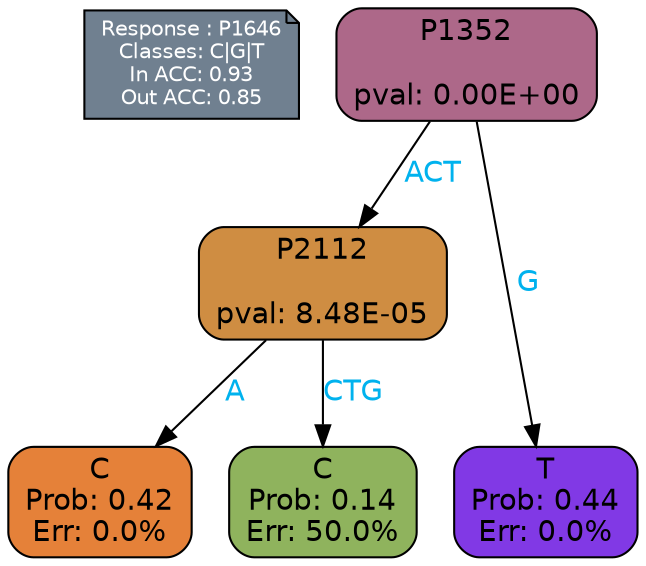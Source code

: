 digraph Tree {
node [shape=box, style="filled, rounded", color="black", fontname=helvetica] ;
graph [ranksep=equally, splines=polylines, bgcolor=transparent, dpi=600] ;
edge [fontname=helvetica] ;
LEGEND [label="Response : P1646
Classes: C|G|T
In ACC: 0.93
Out ACC: 0.85
",shape=note,align=left,style=filled,fillcolor="slategray",fontcolor="white",fontsize=10];1 [label="P1352

pval: 0.00E+00", fillcolor="#ad6889"] ;
2 [label="P2112

pval: 8.48E-05", fillcolor="#cf8d42"] ;
3 [label="C
Prob: 0.42
Err: 0.0%", fillcolor="#e58139"] ;
4 [label="C
Prob: 0.14
Err: 50.0%", fillcolor="#8fb35d"] ;
5 [label="T
Prob: 0.44
Err: 0.0%", fillcolor="#8139e5"] ;
1 -> 2 [label="ACT",fontcolor=deepskyblue2] ;
1 -> 5 [label="G",fontcolor=deepskyblue2] ;
2 -> 3 [label="A",fontcolor=deepskyblue2] ;
2 -> 4 [label="CTG",fontcolor=deepskyblue2] ;
{rank = same; 3;4;5;}{rank = same; LEGEND;1;}}